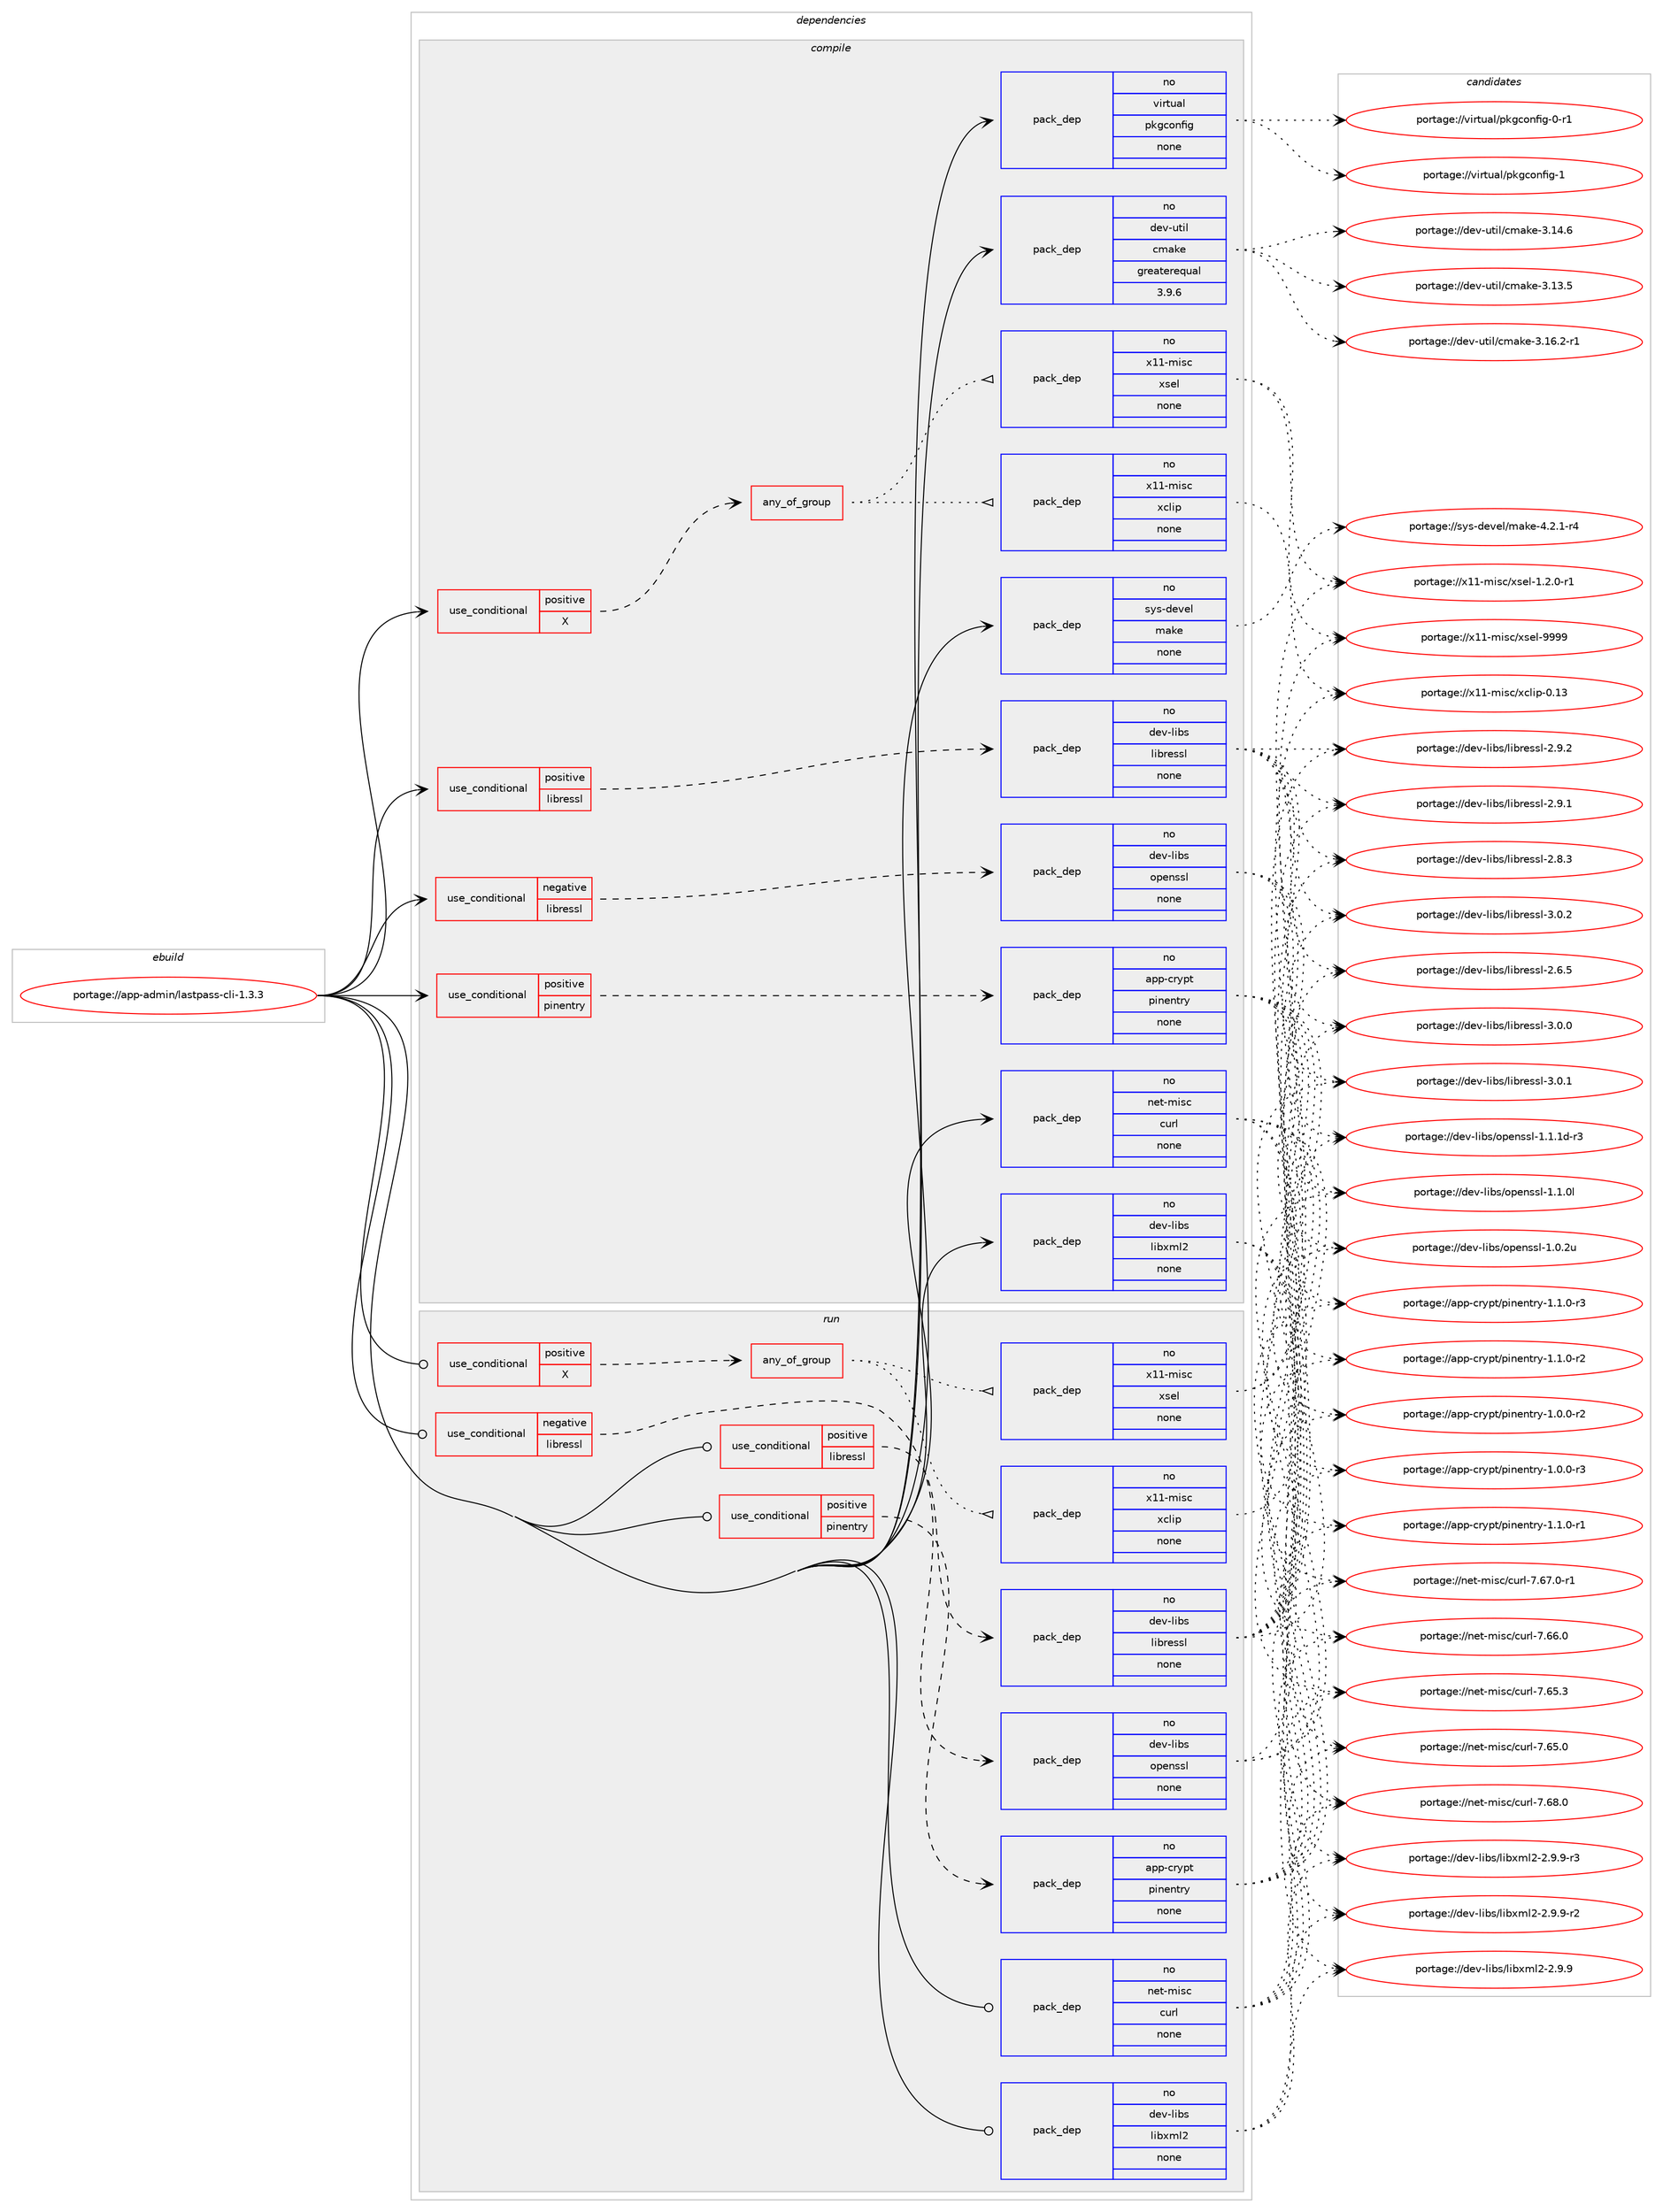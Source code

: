 digraph prolog {

# *************
# Graph options
# *************

newrank=true;
concentrate=true;
compound=true;
graph [rankdir=LR,fontname=Helvetica,fontsize=10,ranksep=1.5];#, ranksep=2.5, nodesep=0.2];
edge  [arrowhead=vee];
node  [fontname=Helvetica,fontsize=10];

# **********
# The ebuild
# **********

subgraph cluster_leftcol {
color=gray;
label=<<i>ebuild</i>>;
id [label="portage://app-admin/lastpass-cli-1.3.3", color=red, width=4, href="../app-admin/lastpass-cli-1.3.3.svg"];
}

# ****************
# The dependencies
# ****************

subgraph cluster_midcol {
color=gray;
label=<<i>dependencies</i>>;
subgraph cluster_compile {
fillcolor="#eeeeee";
style=filled;
label=<<i>compile</i>>;
subgraph cond154961 {
dependency655083 [label=<<TABLE BORDER="0" CELLBORDER="1" CELLSPACING="0" CELLPADDING="4"><TR><TD ROWSPAN="3" CELLPADDING="10">use_conditional</TD></TR><TR><TD>negative</TD></TR><TR><TD>libressl</TD></TR></TABLE>>, shape=none, color=red];
subgraph pack491412 {
dependency655084 [label=<<TABLE BORDER="0" CELLBORDER="1" CELLSPACING="0" CELLPADDING="4" WIDTH="220"><TR><TD ROWSPAN="6" CELLPADDING="30">pack_dep</TD></TR><TR><TD WIDTH="110">no</TD></TR><TR><TD>dev-libs</TD></TR><TR><TD>openssl</TD></TR><TR><TD>none</TD></TR><TR><TD></TD></TR></TABLE>>, shape=none, color=blue];
}
dependency655083:e -> dependency655084:w [weight=20,style="dashed",arrowhead="vee"];
}
id:e -> dependency655083:w [weight=20,style="solid",arrowhead="vee"];
subgraph cond154962 {
dependency655085 [label=<<TABLE BORDER="0" CELLBORDER="1" CELLSPACING="0" CELLPADDING="4"><TR><TD ROWSPAN="3" CELLPADDING="10">use_conditional</TD></TR><TR><TD>positive</TD></TR><TR><TD>X</TD></TR></TABLE>>, shape=none, color=red];
subgraph any8414 {
dependency655086 [label=<<TABLE BORDER="0" CELLBORDER="1" CELLSPACING="0" CELLPADDING="4"><TR><TD CELLPADDING="10">any_of_group</TD></TR></TABLE>>, shape=none, color=red];subgraph pack491413 {
dependency655087 [label=<<TABLE BORDER="0" CELLBORDER="1" CELLSPACING="0" CELLPADDING="4" WIDTH="220"><TR><TD ROWSPAN="6" CELLPADDING="30">pack_dep</TD></TR><TR><TD WIDTH="110">no</TD></TR><TR><TD>x11-misc</TD></TR><TR><TD>xclip</TD></TR><TR><TD>none</TD></TR><TR><TD></TD></TR></TABLE>>, shape=none, color=blue];
}
dependency655086:e -> dependency655087:w [weight=20,style="dotted",arrowhead="oinv"];
subgraph pack491414 {
dependency655088 [label=<<TABLE BORDER="0" CELLBORDER="1" CELLSPACING="0" CELLPADDING="4" WIDTH="220"><TR><TD ROWSPAN="6" CELLPADDING="30">pack_dep</TD></TR><TR><TD WIDTH="110">no</TD></TR><TR><TD>x11-misc</TD></TR><TR><TD>xsel</TD></TR><TR><TD>none</TD></TR><TR><TD></TD></TR></TABLE>>, shape=none, color=blue];
}
dependency655086:e -> dependency655088:w [weight=20,style="dotted",arrowhead="oinv"];
}
dependency655085:e -> dependency655086:w [weight=20,style="dashed",arrowhead="vee"];
}
id:e -> dependency655085:w [weight=20,style="solid",arrowhead="vee"];
subgraph cond154963 {
dependency655089 [label=<<TABLE BORDER="0" CELLBORDER="1" CELLSPACING="0" CELLPADDING="4"><TR><TD ROWSPAN="3" CELLPADDING="10">use_conditional</TD></TR><TR><TD>positive</TD></TR><TR><TD>libressl</TD></TR></TABLE>>, shape=none, color=red];
subgraph pack491415 {
dependency655090 [label=<<TABLE BORDER="0" CELLBORDER="1" CELLSPACING="0" CELLPADDING="4" WIDTH="220"><TR><TD ROWSPAN="6" CELLPADDING="30">pack_dep</TD></TR><TR><TD WIDTH="110">no</TD></TR><TR><TD>dev-libs</TD></TR><TR><TD>libressl</TD></TR><TR><TD>none</TD></TR><TR><TD></TD></TR></TABLE>>, shape=none, color=blue];
}
dependency655089:e -> dependency655090:w [weight=20,style="dashed",arrowhead="vee"];
}
id:e -> dependency655089:w [weight=20,style="solid",arrowhead="vee"];
subgraph cond154964 {
dependency655091 [label=<<TABLE BORDER="0" CELLBORDER="1" CELLSPACING="0" CELLPADDING="4"><TR><TD ROWSPAN="3" CELLPADDING="10">use_conditional</TD></TR><TR><TD>positive</TD></TR><TR><TD>pinentry</TD></TR></TABLE>>, shape=none, color=red];
subgraph pack491416 {
dependency655092 [label=<<TABLE BORDER="0" CELLBORDER="1" CELLSPACING="0" CELLPADDING="4" WIDTH="220"><TR><TD ROWSPAN="6" CELLPADDING="30">pack_dep</TD></TR><TR><TD WIDTH="110">no</TD></TR><TR><TD>app-crypt</TD></TR><TR><TD>pinentry</TD></TR><TR><TD>none</TD></TR><TR><TD></TD></TR></TABLE>>, shape=none, color=blue];
}
dependency655091:e -> dependency655092:w [weight=20,style="dashed",arrowhead="vee"];
}
id:e -> dependency655091:w [weight=20,style="solid",arrowhead="vee"];
subgraph pack491417 {
dependency655093 [label=<<TABLE BORDER="0" CELLBORDER="1" CELLSPACING="0" CELLPADDING="4" WIDTH="220"><TR><TD ROWSPAN="6" CELLPADDING="30">pack_dep</TD></TR><TR><TD WIDTH="110">no</TD></TR><TR><TD>dev-libs</TD></TR><TR><TD>libxml2</TD></TR><TR><TD>none</TD></TR><TR><TD></TD></TR></TABLE>>, shape=none, color=blue];
}
id:e -> dependency655093:w [weight=20,style="solid",arrowhead="vee"];
subgraph pack491418 {
dependency655094 [label=<<TABLE BORDER="0" CELLBORDER="1" CELLSPACING="0" CELLPADDING="4" WIDTH="220"><TR><TD ROWSPAN="6" CELLPADDING="30">pack_dep</TD></TR><TR><TD WIDTH="110">no</TD></TR><TR><TD>dev-util</TD></TR><TR><TD>cmake</TD></TR><TR><TD>greaterequal</TD></TR><TR><TD>3.9.6</TD></TR></TABLE>>, shape=none, color=blue];
}
id:e -> dependency655094:w [weight=20,style="solid",arrowhead="vee"];
subgraph pack491419 {
dependency655095 [label=<<TABLE BORDER="0" CELLBORDER="1" CELLSPACING="0" CELLPADDING="4" WIDTH="220"><TR><TD ROWSPAN="6" CELLPADDING="30">pack_dep</TD></TR><TR><TD WIDTH="110">no</TD></TR><TR><TD>net-misc</TD></TR><TR><TD>curl</TD></TR><TR><TD>none</TD></TR><TR><TD></TD></TR></TABLE>>, shape=none, color=blue];
}
id:e -> dependency655095:w [weight=20,style="solid",arrowhead="vee"];
subgraph pack491420 {
dependency655096 [label=<<TABLE BORDER="0" CELLBORDER="1" CELLSPACING="0" CELLPADDING="4" WIDTH="220"><TR><TD ROWSPAN="6" CELLPADDING="30">pack_dep</TD></TR><TR><TD WIDTH="110">no</TD></TR><TR><TD>sys-devel</TD></TR><TR><TD>make</TD></TR><TR><TD>none</TD></TR><TR><TD></TD></TR></TABLE>>, shape=none, color=blue];
}
id:e -> dependency655096:w [weight=20,style="solid",arrowhead="vee"];
subgraph pack491421 {
dependency655097 [label=<<TABLE BORDER="0" CELLBORDER="1" CELLSPACING="0" CELLPADDING="4" WIDTH="220"><TR><TD ROWSPAN="6" CELLPADDING="30">pack_dep</TD></TR><TR><TD WIDTH="110">no</TD></TR><TR><TD>virtual</TD></TR><TR><TD>pkgconfig</TD></TR><TR><TD>none</TD></TR><TR><TD></TD></TR></TABLE>>, shape=none, color=blue];
}
id:e -> dependency655097:w [weight=20,style="solid",arrowhead="vee"];
}
subgraph cluster_compileandrun {
fillcolor="#eeeeee";
style=filled;
label=<<i>compile and run</i>>;
}
subgraph cluster_run {
fillcolor="#eeeeee";
style=filled;
label=<<i>run</i>>;
subgraph cond154965 {
dependency655098 [label=<<TABLE BORDER="0" CELLBORDER="1" CELLSPACING="0" CELLPADDING="4"><TR><TD ROWSPAN="3" CELLPADDING="10">use_conditional</TD></TR><TR><TD>negative</TD></TR><TR><TD>libressl</TD></TR></TABLE>>, shape=none, color=red];
subgraph pack491422 {
dependency655099 [label=<<TABLE BORDER="0" CELLBORDER="1" CELLSPACING="0" CELLPADDING="4" WIDTH="220"><TR><TD ROWSPAN="6" CELLPADDING="30">pack_dep</TD></TR><TR><TD WIDTH="110">no</TD></TR><TR><TD>dev-libs</TD></TR><TR><TD>openssl</TD></TR><TR><TD>none</TD></TR><TR><TD></TD></TR></TABLE>>, shape=none, color=blue];
}
dependency655098:e -> dependency655099:w [weight=20,style="dashed",arrowhead="vee"];
}
id:e -> dependency655098:w [weight=20,style="solid",arrowhead="odot"];
subgraph cond154966 {
dependency655100 [label=<<TABLE BORDER="0" CELLBORDER="1" CELLSPACING="0" CELLPADDING="4"><TR><TD ROWSPAN="3" CELLPADDING="10">use_conditional</TD></TR><TR><TD>positive</TD></TR><TR><TD>X</TD></TR></TABLE>>, shape=none, color=red];
subgraph any8415 {
dependency655101 [label=<<TABLE BORDER="0" CELLBORDER="1" CELLSPACING="0" CELLPADDING="4"><TR><TD CELLPADDING="10">any_of_group</TD></TR></TABLE>>, shape=none, color=red];subgraph pack491423 {
dependency655102 [label=<<TABLE BORDER="0" CELLBORDER="1" CELLSPACING="0" CELLPADDING="4" WIDTH="220"><TR><TD ROWSPAN="6" CELLPADDING="30">pack_dep</TD></TR><TR><TD WIDTH="110">no</TD></TR><TR><TD>x11-misc</TD></TR><TR><TD>xclip</TD></TR><TR><TD>none</TD></TR><TR><TD></TD></TR></TABLE>>, shape=none, color=blue];
}
dependency655101:e -> dependency655102:w [weight=20,style="dotted",arrowhead="oinv"];
subgraph pack491424 {
dependency655103 [label=<<TABLE BORDER="0" CELLBORDER="1" CELLSPACING="0" CELLPADDING="4" WIDTH="220"><TR><TD ROWSPAN="6" CELLPADDING="30">pack_dep</TD></TR><TR><TD WIDTH="110">no</TD></TR><TR><TD>x11-misc</TD></TR><TR><TD>xsel</TD></TR><TR><TD>none</TD></TR><TR><TD></TD></TR></TABLE>>, shape=none, color=blue];
}
dependency655101:e -> dependency655103:w [weight=20,style="dotted",arrowhead="oinv"];
}
dependency655100:e -> dependency655101:w [weight=20,style="dashed",arrowhead="vee"];
}
id:e -> dependency655100:w [weight=20,style="solid",arrowhead="odot"];
subgraph cond154967 {
dependency655104 [label=<<TABLE BORDER="0" CELLBORDER="1" CELLSPACING="0" CELLPADDING="4"><TR><TD ROWSPAN="3" CELLPADDING="10">use_conditional</TD></TR><TR><TD>positive</TD></TR><TR><TD>libressl</TD></TR></TABLE>>, shape=none, color=red];
subgraph pack491425 {
dependency655105 [label=<<TABLE BORDER="0" CELLBORDER="1" CELLSPACING="0" CELLPADDING="4" WIDTH="220"><TR><TD ROWSPAN="6" CELLPADDING="30">pack_dep</TD></TR><TR><TD WIDTH="110">no</TD></TR><TR><TD>dev-libs</TD></TR><TR><TD>libressl</TD></TR><TR><TD>none</TD></TR><TR><TD></TD></TR></TABLE>>, shape=none, color=blue];
}
dependency655104:e -> dependency655105:w [weight=20,style="dashed",arrowhead="vee"];
}
id:e -> dependency655104:w [weight=20,style="solid",arrowhead="odot"];
subgraph cond154968 {
dependency655106 [label=<<TABLE BORDER="0" CELLBORDER="1" CELLSPACING="0" CELLPADDING="4"><TR><TD ROWSPAN="3" CELLPADDING="10">use_conditional</TD></TR><TR><TD>positive</TD></TR><TR><TD>pinentry</TD></TR></TABLE>>, shape=none, color=red];
subgraph pack491426 {
dependency655107 [label=<<TABLE BORDER="0" CELLBORDER="1" CELLSPACING="0" CELLPADDING="4" WIDTH="220"><TR><TD ROWSPAN="6" CELLPADDING="30">pack_dep</TD></TR><TR><TD WIDTH="110">no</TD></TR><TR><TD>app-crypt</TD></TR><TR><TD>pinentry</TD></TR><TR><TD>none</TD></TR><TR><TD></TD></TR></TABLE>>, shape=none, color=blue];
}
dependency655106:e -> dependency655107:w [weight=20,style="dashed",arrowhead="vee"];
}
id:e -> dependency655106:w [weight=20,style="solid",arrowhead="odot"];
subgraph pack491427 {
dependency655108 [label=<<TABLE BORDER="0" CELLBORDER="1" CELLSPACING="0" CELLPADDING="4" WIDTH="220"><TR><TD ROWSPAN="6" CELLPADDING="30">pack_dep</TD></TR><TR><TD WIDTH="110">no</TD></TR><TR><TD>dev-libs</TD></TR><TR><TD>libxml2</TD></TR><TR><TD>none</TD></TR><TR><TD></TD></TR></TABLE>>, shape=none, color=blue];
}
id:e -> dependency655108:w [weight=20,style="solid",arrowhead="odot"];
subgraph pack491428 {
dependency655109 [label=<<TABLE BORDER="0" CELLBORDER="1" CELLSPACING="0" CELLPADDING="4" WIDTH="220"><TR><TD ROWSPAN="6" CELLPADDING="30">pack_dep</TD></TR><TR><TD WIDTH="110">no</TD></TR><TR><TD>net-misc</TD></TR><TR><TD>curl</TD></TR><TR><TD>none</TD></TR><TR><TD></TD></TR></TABLE>>, shape=none, color=blue];
}
id:e -> dependency655109:w [weight=20,style="solid",arrowhead="odot"];
}
}

# **************
# The candidates
# **************

subgraph cluster_choices {
rank=same;
color=gray;
label=<<i>candidates</i>>;

subgraph choice491412 {
color=black;
nodesep=1;
choice1001011184510810598115471111121011101151151084549464946491004511451 [label="portage://dev-libs/openssl-1.1.1d-r3", color=red, width=4,href="../dev-libs/openssl-1.1.1d-r3.svg"];
choice100101118451081059811547111112101110115115108454946494648108 [label="portage://dev-libs/openssl-1.1.0l", color=red, width=4,href="../dev-libs/openssl-1.1.0l.svg"];
choice100101118451081059811547111112101110115115108454946484650117 [label="portage://dev-libs/openssl-1.0.2u", color=red, width=4,href="../dev-libs/openssl-1.0.2u.svg"];
dependency655084:e -> choice1001011184510810598115471111121011101151151084549464946491004511451:w [style=dotted,weight="100"];
dependency655084:e -> choice100101118451081059811547111112101110115115108454946494648108:w [style=dotted,weight="100"];
dependency655084:e -> choice100101118451081059811547111112101110115115108454946484650117:w [style=dotted,weight="100"];
}
subgraph choice491413 {
color=black;
nodesep=1;
choice1204949451091051159947120991081051124548464951 [label="portage://x11-misc/xclip-0.13", color=red, width=4,href="../x11-misc/xclip-0.13.svg"];
dependency655087:e -> choice1204949451091051159947120991081051124548464951:w [style=dotted,weight="100"];
}
subgraph choice491414 {
color=black;
nodesep=1;
choice12049494510910511599471201151011084557575757 [label="portage://x11-misc/xsel-9999", color=red, width=4,href="../x11-misc/xsel-9999.svg"];
choice12049494510910511599471201151011084549465046484511449 [label="portage://x11-misc/xsel-1.2.0-r1", color=red, width=4,href="../x11-misc/xsel-1.2.0-r1.svg"];
dependency655088:e -> choice12049494510910511599471201151011084557575757:w [style=dotted,weight="100"];
dependency655088:e -> choice12049494510910511599471201151011084549465046484511449:w [style=dotted,weight="100"];
}
subgraph choice491415 {
color=black;
nodesep=1;
choice10010111845108105981154710810598114101115115108455146484650 [label="portage://dev-libs/libressl-3.0.2", color=red, width=4,href="../dev-libs/libressl-3.0.2.svg"];
choice10010111845108105981154710810598114101115115108455146484649 [label="portage://dev-libs/libressl-3.0.1", color=red, width=4,href="../dev-libs/libressl-3.0.1.svg"];
choice10010111845108105981154710810598114101115115108455146484648 [label="portage://dev-libs/libressl-3.0.0", color=red, width=4,href="../dev-libs/libressl-3.0.0.svg"];
choice10010111845108105981154710810598114101115115108455046574650 [label="portage://dev-libs/libressl-2.9.2", color=red, width=4,href="../dev-libs/libressl-2.9.2.svg"];
choice10010111845108105981154710810598114101115115108455046574649 [label="portage://dev-libs/libressl-2.9.1", color=red, width=4,href="../dev-libs/libressl-2.9.1.svg"];
choice10010111845108105981154710810598114101115115108455046564651 [label="portage://dev-libs/libressl-2.8.3", color=red, width=4,href="../dev-libs/libressl-2.8.3.svg"];
choice10010111845108105981154710810598114101115115108455046544653 [label="portage://dev-libs/libressl-2.6.5", color=red, width=4,href="../dev-libs/libressl-2.6.5.svg"];
dependency655090:e -> choice10010111845108105981154710810598114101115115108455146484650:w [style=dotted,weight="100"];
dependency655090:e -> choice10010111845108105981154710810598114101115115108455146484649:w [style=dotted,weight="100"];
dependency655090:e -> choice10010111845108105981154710810598114101115115108455146484648:w [style=dotted,weight="100"];
dependency655090:e -> choice10010111845108105981154710810598114101115115108455046574650:w [style=dotted,weight="100"];
dependency655090:e -> choice10010111845108105981154710810598114101115115108455046574649:w [style=dotted,weight="100"];
dependency655090:e -> choice10010111845108105981154710810598114101115115108455046564651:w [style=dotted,weight="100"];
dependency655090:e -> choice10010111845108105981154710810598114101115115108455046544653:w [style=dotted,weight="100"];
}
subgraph choice491416 {
color=black;
nodesep=1;
choice971121124599114121112116471121051101011101161141214549464946484511451 [label="portage://app-crypt/pinentry-1.1.0-r3", color=red, width=4,href="../app-crypt/pinentry-1.1.0-r3.svg"];
choice971121124599114121112116471121051101011101161141214549464946484511450 [label="portage://app-crypt/pinentry-1.1.0-r2", color=red, width=4,href="../app-crypt/pinentry-1.1.0-r2.svg"];
choice971121124599114121112116471121051101011101161141214549464946484511449 [label="portage://app-crypt/pinentry-1.1.0-r1", color=red, width=4,href="../app-crypt/pinentry-1.1.0-r1.svg"];
choice971121124599114121112116471121051101011101161141214549464846484511451 [label="portage://app-crypt/pinentry-1.0.0-r3", color=red, width=4,href="../app-crypt/pinentry-1.0.0-r3.svg"];
choice971121124599114121112116471121051101011101161141214549464846484511450 [label="portage://app-crypt/pinentry-1.0.0-r2", color=red, width=4,href="../app-crypt/pinentry-1.0.0-r2.svg"];
dependency655092:e -> choice971121124599114121112116471121051101011101161141214549464946484511451:w [style=dotted,weight="100"];
dependency655092:e -> choice971121124599114121112116471121051101011101161141214549464946484511450:w [style=dotted,weight="100"];
dependency655092:e -> choice971121124599114121112116471121051101011101161141214549464946484511449:w [style=dotted,weight="100"];
dependency655092:e -> choice971121124599114121112116471121051101011101161141214549464846484511451:w [style=dotted,weight="100"];
dependency655092:e -> choice971121124599114121112116471121051101011101161141214549464846484511450:w [style=dotted,weight="100"];
}
subgraph choice491417 {
color=black;
nodesep=1;
choice10010111845108105981154710810598120109108504550465746574511451 [label="portage://dev-libs/libxml2-2.9.9-r3", color=red, width=4,href="../dev-libs/libxml2-2.9.9-r3.svg"];
choice10010111845108105981154710810598120109108504550465746574511450 [label="portage://dev-libs/libxml2-2.9.9-r2", color=red, width=4,href="../dev-libs/libxml2-2.9.9-r2.svg"];
choice1001011184510810598115471081059812010910850455046574657 [label="portage://dev-libs/libxml2-2.9.9", color=red, width=4,href="../dev-libs/libxml2-2.9.9.svg"];
dependency655093:e -> choice10010111845108105981154710810598120109108504550465746574511451:w [style=dotted,weight="100"];
dependency655093:e -> choice10010111845108105981154710810598120109108504550465746574511450:w [style=dotted,weight="100"];
dependency655093:e -> choice1001011184510810598115471081059812010910850455046574657:w [style=dotted,weight="100"];
}
subgraph choice491418 {
color=black;
nodesep=1;
choice10010111845117116105108479910997107101455146495446504511449 [label="portage://dev-util/cmake-3.16.2-r1", color=red, width=4,href="../dev-util/cmake-3.16.2-r1.svg"];
choice1001011184511711610510847991099710710145514649524654 [label="portage://dev-util/cmake-3.14.6", color=red, width=4,href="../dev-util/cmake-3.14.6.svg"];
choice1001011184511711610510847991099710710145514649514653 [label="portage://dev-util/cmake-3.13.5", color=red, width=4,href="../dev-util/cmake-3.13.5.svg"];
dependency655094:e -> choice10010111845117116105108479910997107101455146495446504511449:w [style=dotted,weight="100"];
dependency655094:e -> choice1001011184511711610510847991099710710145514649524654:w [style=dotted,weight="100"];
dependency655094:e -> choice1001011184511711610510847991099710710145514649514653:w [style=dotted,weight="100"];
}
subgraph choice491419 {
color=black;
nodesep=1;
choice1101011164510910511599479911711410845554654564648 [label="portage://net-misc/curl-7.68.0", color=red, width=4,href="../net-misc/curl-7.68.0.svg"];
choice11010111645109105115994799117114108455546545546484511449 [label="portage://net-misc/curl-7.67.0-r1", color=red, width=4,href="../net-misc/curl-7.67.0-r1.svg"];
choice1101011164510910511599479911711410845554654544648 [label="portage://net-misc/curl-7.66.0", color=red, width=4,href="../net-misc/curl-7.66.0.svg"];
choice1101011164510910511599479911711410845554654534651 [label="portage://net-misc/curl-7.65.3", color=red, width=4,href="../net-misc/curl-7.65.3.svg"];
choice1101011164510910511599479911711410845554654534648 [label="portage://net-misc/curl-7.65.0", color=red, width=4,href="../net-misc/curl-7.65.0.svg"];
dependency655095:e -> choice1101011164510910511599479911711410845554654564648:w [style=dotted,weight="100"];
dependency655095:e -> choice11010111645109105115994799117114108455546545546484511449:w [style=dotted,weight="100"];
dependency655095:e -> choice1101011164510910511599479911711410845554654544648:w [style=dotted,weight="100"];
dependency655095:e -> choice1101011164510910511599479911711410845554654534651:w [style=dotted,weight="100"];
dependency655095:e -> choice1101011164510910511599479911711410845554654534648:w [style=dotted,weight="100"];
}
subgraph choice491420 {
color=black;
nodesep=1;
choice1151211154510010111810110847109971071014552465046494511452 [label="portage://sys-devel/make-4.2.1-r4", color=red, width=4,href="../sys-devel/make-4.2.1-r4.svg"];
dependency655096:e -> choice1151211154510010111810110847109971071014552465046494511452:w [style=dotted,weight="100"];
}
subgraph choice491421 {
color=black;
nodesep=1;
choice1181051141161179710847112107103991111101021051034549 [label="portage://virtual/pkgconfig-1", color=red, width=4,href="../virtual/pkgconfig-1.svg"];
choice11810511411611797108471121071039911111010210510345484511449 [label="portage://virtual/pkgconfig-0-r1", color=red, width=4,href="../virtual/pkgconfig-0-r1.svg"];
dependency655097:e -> choice1181051141161179710847112107103991111101021051034549:w [style=dotted,weight="100"];
dependency655097:e -> choice11810511411611797108471121071039911111010210510345484511449:w [style=dotted,weight="100"];
}
subgraph choice491422 {
color=black;
nodesep=1;
choice1001011184510810598115471111121011101151151084549464946491004511451 [label="portage://dev-libs/openssl-1.1.1d-r3", color=red, width=4,href="../dev-libs/openssl-1.1.1d-r3.svg"];
choice100101118451081059811547111112101110115115108454946494648108 [label="portage://dev-libs/openssl-1.1.0l", color=red, width=4,href="../dev-libs/openssl-1.1.0l.svg"];
choice100101118451081059811547111112101110115115108454946484650117 [label="portage://dev-libs/openssl-1.0.2u", color=red, width=4,href="../dev-libs/openssl-1.0.2u.svg"];
dependency655099:e -> choice1001011184510810598115471111121011101151151084549464946491004511451:w [style=dotted,weight="100"];
dependency655099:e -> choice100101118451081059811547111112101110115115108454946494648108:w [style=dotted,weight="100"];
dependency655099:e -> choice100101118451081059811547111112101110115115108454946484650117:w [style=dotted,weight="100"];
}
subgraph choice491423 {
color=black;
nodesep=1;
choice1204949451091051159947120991081051124548464951 [label="portage://x11-misc/xclip-0.13", color=red, width=4,href="../x11-misc/xclip-0.13.svg"];
dependency655102:e -> choice1204949451091051159947120991081051124548464951:w [style=dotted,weight="100"];
}
subgraph choice491424 {
color=black;
nodesep=1;
choice12049494510910511599471201151011084557575757 [label="portage://x11-misc/xsel-9999", color=red, width=4,href="../x11-misc/xsel-9999.svg"];
choice12049494510910511599471201151011084549465046484511449 [label="portage://x11-misc/xsel-1.2.0-r1", color=red, width=4,href="../x11-misc/xsel-1.2.0-r1.svg"];
dependency655103:e -> choice12049494510910511599471201151011084557575757:w [style=dotted,weight="100"];
dependency655103:e -> choice12049494510910511599471201151011084549465046484511449:w [style=dotted,weight="100"];
}
subgraph choice491425 {
color=black;
nodesep=1;
choice10010111845108105981154710810598114101115115108455146484650 [label="portage://dev-libs/libressl-3.0.2", color=red, width=4,href="../dev-libs/libressl-3.0.2.svg"];
choice10010111845108105981154710810598114101115115108455146484649 [label="portage://dev-libs/libressl-3.0.1", color=red, width=4,href="../dev-libs/libressl-3.0.1.svg"];
choice10010111845108105981154710810598114101115115108455146484648 [label="portage://dev-libs/libressl-3.0.0", color=red, width=4,href="../dev-libs/libressl-3.0.0.svg"];
choice10010111845108105981154710810598114101115115108455046574650 [label="portage://dev-libs/libressl-2.9.2", color=red, width=4,href="../dev-libs/libressl-2.9.2.svg"];
choice10010111845108105981154710810598114101115115108455046574649 [label="portage://dev-libs/libressl-2.9.1", color=red, width=4,href="../dev-libs/libressl-2.9.1.svg"];
choice10010111845108105981154710810598114101115115108455046564651 [label="portage://dev-libs/libressl-2.8.3", color=red, width=4,href="../dev-libs/libressl-2.8.3.svg"];
choice10010111845108105981154710810598114101115115108455046544653 [label="portage://dev-libs/libressl-2.6.5", color=red, width=4,href="../dev-libs/libressl-2.6.5.svg"];
dependency655105:e -> choice10010111845108105981154710810598114101115115108455146484650:w [style=dotted,weight="100"];
dependency655105:e -> choice10010111845108105981154710810598114101115115108455146484649:w [style=dotted,weight="100"];
dependency655105:e -> choice10010111845108105981154710810598114101115115108455146484648:w [style=dotted,weight="100"];
dependency655105:e -> choice10010111845108105981154710810598114101115115108455046574650:w [style=dotted,weight="100"];
dependency655105:e -> choice10010111845108105981154710810598114101115115108455046574649:w [style=dotted,weight="100"];
dependency655105:e -> choice10010111845108105981154710810598114101115115108455046564651:w [style=dotted,weight="100"];
dependency655105:e -> choice10010111845108105981154710810598114101115115108455046544653:w [style=dotted,weight="100"];
}
subgraph choice491426 {
color=black;
nodesep=1;
choice971121124599114121112116471121051101011101161141214549464946484511451 [label="portage://app-crypt/pinentry-1.1.0-r3", color=red, width=4,href="../app-crypt/pinentry-1.1.0-r3.svg"];
choice971121124599114121112116471121051101011101161141214549464946484511450 [label="portage://app-crypt/pinentry-1.1.0-r2", color=red, width=4,href="../app-crypt/pinentry-1.1.0-r2.svg"];
choice971121124599114121112116471121051101011101161141214549464946484511449 [label="portage://app-crypt/pinentry-1.1.0-r1", color=red, width=4,href="../app-crypt/pinentry-1.1.0-r1.svg"];
choice971121124599114121112116471121051101011101161141214549464846484511451 [label="portage://app-crypt/pinentry-1.0.0-r3", color=red, width=4,href="../app-crypt/pinentry-1.0.0-r3.svg"];
choice971121124599114121112116471121051101011101161141214549464846484511450 [label="portage://app-crypt/pinentry-1.0.0-r2", color=red, width=4,href="../app-crypt/pinentry-1.0.0-r2.svg"];
dependency655107:e -> choice971121124599114121112116471121051101011101161141214549464946484511451:w [style=dotted,weight="100"];
dependency655107:e -> choice971121124599114121112116471121051101011101161141214549464946484511450:w [style=dotted,weight="100"];
dependency655107:e -> choice971121124599114121112116471121051101011101161141214549464946484511449:w [style=dotted,weight="100"];
dependency655107:e -> choice971121124599114121112116471121051101011101161141214549464846484511451:w [style=dotted,weight="100"];
dependency655107:e -> choice971121124599114121112116471121051101011101161141214549464846484511450:w [style=dotted,weight="100"];
}
subgraph choice491427 {
color=black;
nodesep=1;
choice10010111845108105981154710810598120109108504550465746574511451 [label="portage://dev-libs/libxml2-2.9.9-r3", color=red, width=4,href="../dev-libs/libxml2-2.9.9-r3.svg"];
choice10010111845108105981154710810598120109108504550465746574511450 [label="portage://dev-libs/libxml2-2.9.9-r2", color=red, width=4,href="../dev-libs/libxml2-2.9.9-r2.svg"];
choice1001011184510810598115471081059812010910850455046574657 [label="portage://dev-libs/libxml2-2.9.9", color=red, width=4,href="../dev-libs/libxml2-2.9.9.svg"];
dependency655108:e -> choice10010111845108105981154710810598120109108504550465746574511451:w [style=dotted,weight="100"];
dependency655108:e -> choice10010111845108105981154710810598120109108504550465746574511450:w [style=dotted,weight="100"];
dependency655108:e -> choice1001011184510810598115471081059812010910850455046574657:w [style=dotted,weight="100"];
}
subgraph choice491428 {
color=black;
nodesep=1;
choice1101011164510910511599479911711410845554654564648 [label="portage://net-misc/curl-7.68.0", color=red, width=4,href="../net-misc/curl-7.68.0.svg"];
choice11010111645109105115994799117114108455546545546484511449 [label="portage://net-misc/curl-7.67.0-r1", color=red, width=4,href="../net-misc/curl-7.67.0-r1.svg"];
choice1101011164510910511599479911711410845554654544648 [label="portage://net-misc/curl-7.66.0", color=red, width=4,href="../net-misc/curl-7.66.0.svg"];
choice1101011164510910511599479911711410845554654534651 [label="portage://net-misc/curl-7.65.3", color=red, width=4,href="../net-misc/curl-7.65.3.svg"];
choice1101011164510910511599479911711410845554654534648 [label="portage://net-misc/curl-7.65.0", color=red, width=4,href="../net-misc/curl-7.65.0.svg"];
dependency655109:e -> choice1101011164510910511599479911711410845554654564648:w [style=dotted,weight="100"];
dependency655109:e -> choice11010111645109105115994799117114108455546545546484511449:w [style=dotted,weight="100"];
dependency655109:e -> choice1101011164510910511599479911711410845554654544648:w [style=dotted,weight="100"];
dependency655109:e -> choice1101011164510910511599479911711410845554654534651:w [style=dotted,weight="100"];
dependency655109:e -> choice1101011164510910511599479911711410845554654534648:w [style=dotted,weight="100"];
}
}

}
